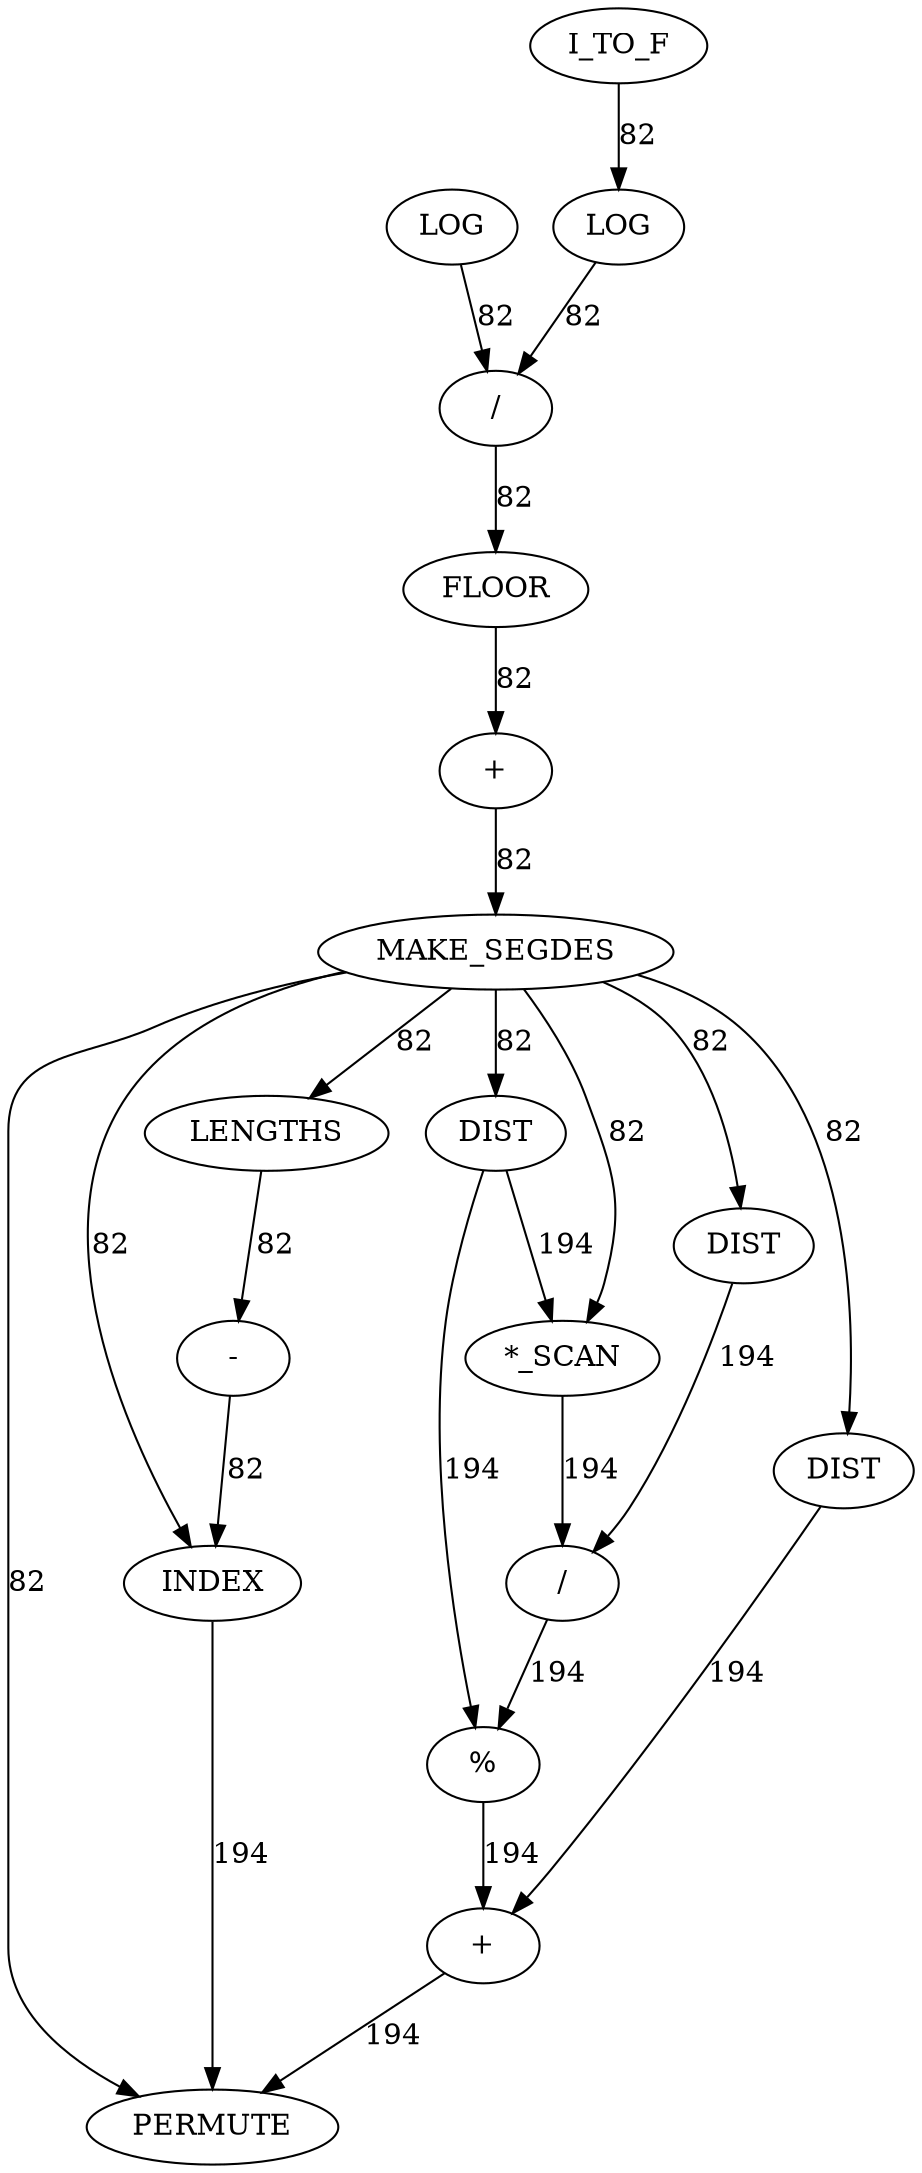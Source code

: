 digraph {
	cg_B_INST_10198 [label=MAKE_SEGDES cost=24208]
	cg_B_INST_10264 [label=PERMUTE cost=58220]
	cg_B_INST_10185 [label=I_TO_F cost=9768]
	cg_B_INST_10204 [label=DIST cost=12251]
	cg_B_INST_10195 [label="+" cost=11913]
	cg_B_INST_10246 [label=LENGTHS cost=4836]
	cg_B_INST_10248 [label="-" cost=30706]
	cg_B_INST_10194 [label=FLOOR cost=14795]
	cg_B_INST_10193 [label="/" cost=3373]
	cg_B_INST_10190 [label=LOG cost=2819]
	cg_B_INST_10256 [label=INDEX cost=122893]
	cg_B_INST_10240 [label="+" cost=12010]
	cg_B_INST_10206 [label="*_SCAN" cost=49064]
	cg_B_INST_10211 [label=DIST cost=2390]
	cg_B_INST_10226 [label="/" cost=35303]
	cg_B_INST_10237 [label="%" cost=31256]
	cg_B_INST_10218 [label=DIST cost=2505]
	cg_B_INST_10188 [label=LOG cost=139394]
	cg_B_INST_10198 -> cg_B_INST_10204 [label=82 cost=82]
	cg_B_INST_10198 -> cg_B_INST_10206 [label=82 cost=82]
	cg_B_INST_10198 -> cg_B_INST_10211 [label=82 cost=82]
	cg_B_INST_10198 -> cg_B_INST_10218 [label=82 cost=82]
	cg_B_INST_10198 -> cg_B_INST_10246 [label=82 cost=82]
	cg_B_INST_10198 -> cg_B_INST_10256 [label=82 cost=82]
	cg_B_INST_10198 -> cg_B_INST_10264 [label=82 cost=82]
	cg_B_INST_10185 -> cg_B_INST_10188 [label=82 cost=82]
	cg_B_INST_10204 -> cg_B_INST_10206 [label=194 cost=194]
	cg_B_INST_10204 -> cg_B_INST_10237 [label=194 cost=194]
	cg_B_INST_10195 -> cg_B_INST_10198 [label=82 cost=82]
	cg_B_INST_10246 -> cg_B_INST_10248 [label=82 cost=82]
	cg_B_INST_10248 -> cg_B_INST_10256 [label=82 cost=82]
	cg_B_INST_10194 -> cg_B_INST_10195 [label=82 cost=82]
	cg_B_INST_10193 -> cg_B_INST_10194 [label=82 cost=82]
	cg_B_INST_10190 -> cg_B_INST_10193 [label=82 cost=82]
	cg_B_INST_10256 -> cg_B_INST_10264 [label=194 cost=194]
	cg_B_INST_10240 -> cg_B_INST_10264 [label=194 cost=194]
	cg_B_INST_10206 -> cg_B_INST_10226 [label=194 cost=194]
	cg_B_INST_10211 -> cg_B_INST_10226 [label=194 cost=194]
	cg_B_INST_10226 -> cg_B_INST_10237 [label=194 cost=194]
	cg_B_INST_10237 -> cg_B_INST_10240 [label=194 cost=194]
	cg_B_INST_10218 -> cg_B_INST_10240 [label=194 cost=194]
	cg_B_INST_10188 -> cg_B_INST_10193 [label=82 cost=82]
}
